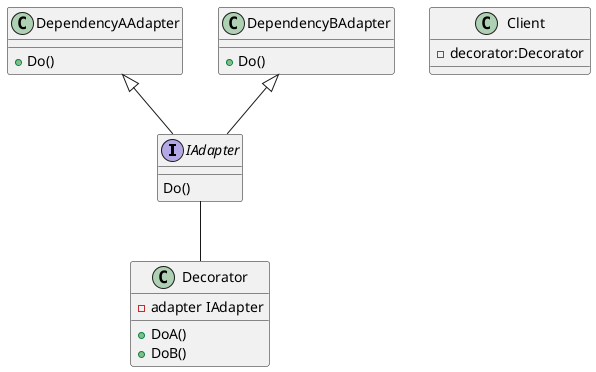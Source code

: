 @startuml

interface IAdapter
{
    Do()
}

class Decorator
{
    +DoA()
    +DoB()
    -adapter IAdapter
}


IAdapter -- Decorator

class DependencyAAdapter
{
    +Do()
}
class DependencyBAdapter
{
    +Do()
}


DependencyAAdapter <|-- IAdapter
DependencyBAdapter <|-- IAdapter

class Client {
   -decorator:Decorator
}


@enduml